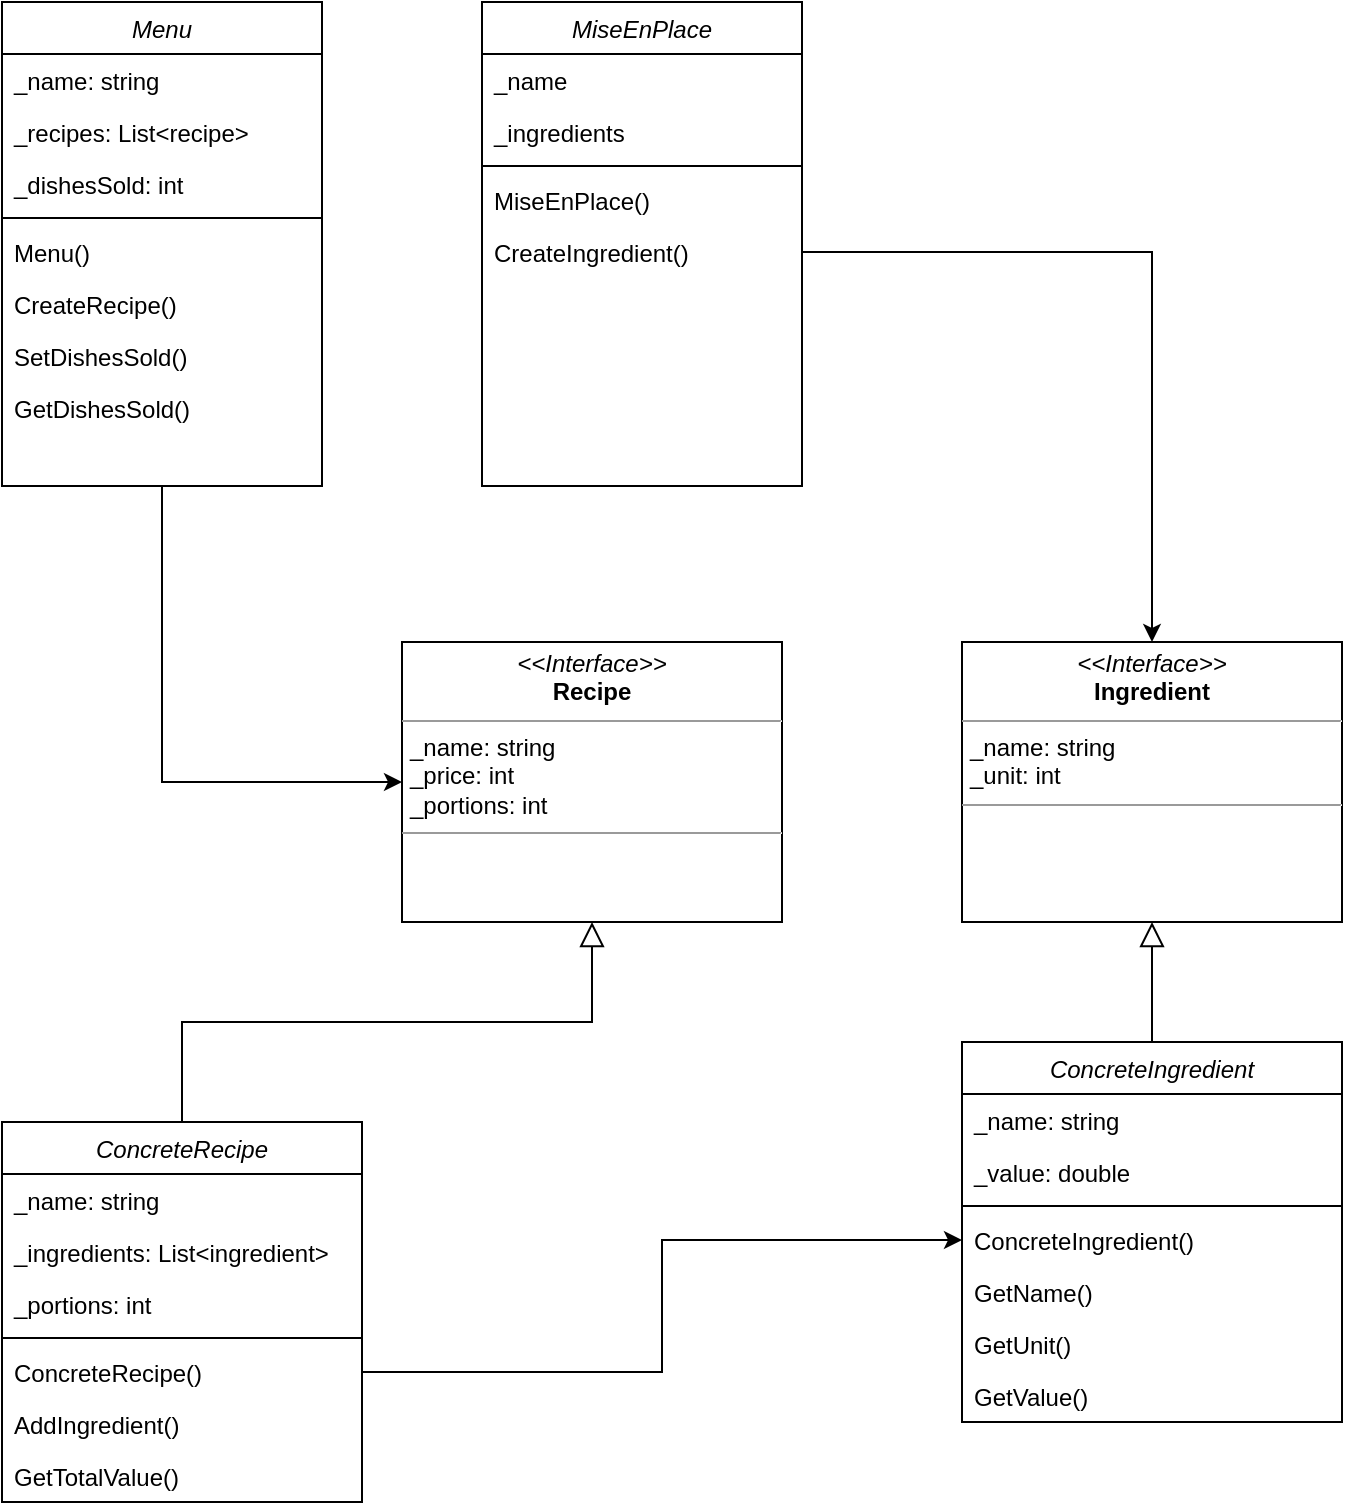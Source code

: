 <mxfile version="21.5.2" type="github">
  <diagram id="C5RBs43oDa-KdzZeNtuy" name="Page-1">
    <mxGraphModel dx="1375" dy="807" grid="1" gridSize="10" guides="1" tooltips="1" connect="1" arrows="1" fold="1" page="1" pageScale="1" pageWidth="827" pageHeight="1169" math="0" shadow="0">
      <root>
        <mxCell id="WIyWlLk6GJQsqaUBKTNV-0" />
        <mxCell id="WIyWlLk6GJQsqaUBKTNV-1" parent="WIyWlLk6GJQsqaUBKTNV-0" />
        <mxCell id="lXSpkiAvVSubSGFDPKTC-33" style="edgeStyle=elbowEdgeStyle;rounded=0;orthogonalLoop=1;jettySize=auto;html=1;entryX=0;entryY=0.5;entryDx=0;entryDy=0;elbow=vertical;exitX=0.5;exitY=1;exitDx=0;exitDy=0;" parent="WIyWlLk6GJQsqaUBKTNV-1" source="zkfFHV4jXpPFQw0GAbJ--0" target="lXSpkiAvVSubSGFDPKTC-24" edge="1">
          <mxGeometry relative="1" as="geometry">
            <Array as="points">
              <mxPoint x="180" y="470" />
            </Array>
          </mxGeometry>
        </mxCell>
        <mxCell id="zkfFHV4jXpPFQw0GAbJ--0" value="Menu" style="swimlane;fontStyle=2;align=center;verticalAlign=top;childLayout=stackLayout;horizontal=1;startSize=26;horizontalStack=0;resizeParent=1;resizeLast=0;collapsible=1;marginBottom=0;rounded=0;shadow=0;strokeWidth=1;" parent="WIyWlLk6GJQsqaUBKTNV-1" vertex="1">
          <mxGeometry x="40" y="80" width="160" height="242" as="geometry">
            <mxRectangle x="230" y="140" width="160" height="26" as="alternateBounds" />
          </mxGeometry>
        </mxCell>
        <mxCell id="lXSpkiAvVSubSGFDPKTC-12" value="_name: string" style="text;align=left;verticalAlign=top;spacingLeft=4;spacingRight=4;overflow=hidden;rotatable=0;points=[[0,0.5],[1,0.5]];portConstraint=eastwest;" parent="zkfFHV4jXpPFQw0GAbJ--0" vertex="1">
          <mxGeometry y="26" width="160" height="26" as="geometry" />
        </mxCell>
        <mxCell id="lXSpkiAvVSubSGFDPKTC-26" value="_recipes: List&lt;recipe&gt;" style="text;align=left;verticalAlign=top;spacingLeft=4;spacingRight=4;overflow=hidden;rotatable=0;points=[[0,0.5],[1,0.5]];portConstraint=eastwest;" parent="zkfFHV4jXpPFQw0GAbJ--0" vertex="1">
          <mxGeometry y="52" width="160" height="26" as="geometry" />
        </mxCell>
        <mxCell id="aewxZJ6sIO9jDm47BA_X-1" value="_dishesSold: int" style="text;align=left;verticalAlign=top;spacingLeft=4;spacingRight=4;overflow=hidden;rotatable=0;points=[[0,0.5],[1,0.5]];portConstraint=eastwest;" parent="zkfFHV4jXpPFQw0GAbJ--0" vertex="1">
          <mxGeometry y="78" width="160" height="26" as="geometry" />
        </mxCell>
        <mxCell id="zkfFHV4jXpPFQw0GAbJ--4" value="" style="line;html=1;strokeWidth=1;align=left;verticalAlign=middle;spacingTop=-1;spacingLeft=3;spacingRight=3;rotatable=0;labelPosition=right;points=[];portConstraint=eastwest;" parent="zkfFHV4jXpPFQw0GAbJ--0" vertex="1">
          <mxGeometry y="104" width="160" height="8" as="geometry" />
        </mxCell>
        <mxCell id="zkfFHV4jXpPFQw0GAbJ--5" value="Menu()" style="text;align=left;verticalAlign=top;spacingLeft=4;spacingRight=4;overflow=hidden;rotatable=0;points=[[0,0.5],[1,0.5]];portConstraint=eastwest;" parent="zkfFHV4jXpPFQw0GAbJ--0" vertex="1">
          <mxGeometry y="112" width="160" height="26" as="geometry" />
        </mxCell>
        <mxCell id="lXSpkiAvVSubSGFDPKTC-25" value="CreateRecipe()" style="text;align=left;verticalAlign=top;spacingLeft=4;spacingRight=4;overflow=hidden;rotatable=0;points=[[0,0.5],[1,0.5]];portConstraint=eastwest;" parent="zkfFHV4jXpPFQw0GAbJ--0" vertex="1">
          <mxGeometry y="138" width="160" height="26" as="geometry" />
        </mxCell>
        <mxCell id="aewxZJ6sIO9jDm47BA_X-2" value="SetDishesSold()" style="text;align=left;verticalAlign=top;spacingLeft=4;spacingRight=4;overflow=hidden;rotatable=0;points=[[0,0.5],[1,0.5]];portConstraint=eastwest;" parent="zkfFHV4jXpPFQw0GAbJ--0" vertex="1">
          <mxGeometry y="164" width="160" height="26" as="geometry" />
        </mxCell>
        <mxCell id="aewxZJ6sIO9jDm47BA_X-11" value="GetDishesSold()" style="text;align=left;verticalAlign=top;spacingLeft=4;spacingRight=4;overflow=hidden;rotatable=0;points=[[0,0.5],[1,0.5]];portConstraint=eastwest;" parent="zkfFHV4jXpPFQw0GAbJ--0" vertex="1">
          <mxGeometry y="190" width="160" height="26" as="geometry" />
        </mxCell>
        <mxCell id="lXSpkiAvVSubSGFDPKTC-13" value="&lt;p style=&quot;margin:0px;margin-top:4px;text-align:center;&quot;&gt;&lt;i&gt;&amp;lt;&amp;lt;Interface&amp;gt;&amp;gt;&lt;/i&gt;&lt;br&gt;&lt;b&gt;Ingredient&lt;/b&gt;&lt;/p&gt;&lt;hr size=&quot;1&quot;&gt;&lt;p style=&quot;margin:0px;margin-left:4px;&quot;&gt;_name: string&lt;br&gt;_unit: int&lt;/p&gt;&lt;hr size=&quot;1&quot;&gt;&lt;p style=&quot;margin:0px;margin-left:4px;&quot;&gt;&lt;br&gt;&lt;/p&gt;" style="verticalAlign=top;align=left;overflow=fill;fontSize=12;fontFamily=Helvetica;html=1;whiteSpace=wrap;" parent="WIyWlLk6GJQsqaUBKTNV-1" vertex="1">
          <mxGeometry x="520" y="400" width="190" height="140" as="geometry" />
        </mxCell>
        <mxCell id="lXSpkiAvVSubSGFDPKTC-14" value="MiseEnPlace" style="swimlane;fontStyle=2;align=center;verticalAlign=top;childLayout=stackLayout;horizontal=1;startSize=26;horizontalStack=0;resizeParent=1;resizeLast=0;collapsible=1;marginBottom=0;rounded=0;shadow=0;strokeWidth=1;" parent="WIyWlLk6GJQsqaUBKTNV-1" vertex="1">
          <mxGeometry x="280" y="80" width="160" height="242" as="geometry">
            <mxRectangle x="230" y="140" width="160" height="26" as="alternateBounds" />
          </mxGeometry>
        </mxCell>
        <mxCell id="lXSpkiAvVSubSGFDPKTC-15" value="_name" style="text;align=left;verticalAlign=top;spacingLeft=4;spacingRight=4;overflow=hidden;rotatable=0;points=[[0,0.5],[1,0.5]];portConstraint=eastwest;" parent="lXSpkiAvVSubSGFDPKTC-14" vertex="1">
          <mxGeometry y="26" width="160" height="26" as="geometry" />
        </mxCell>
        <mxCell id="lXSpkiAvVSubSGFDPKTC-16" value="_ingredients" style="text;align=left;verticalAlign=top;spacingLeft=4;spacingRight=4;overflow=hidden;rotatable=0;points=[[0,0.5],[1,0.5]];portConstraint=eastwest;" parent="lXSpkiAvVSubSGFDPKTC-14" vertex="1">
          <mxGeometry y="52" width="160" height="26" as="geometry" />
        </mxCell>
        <mxCell id="lXSpkiAvVSubSGFDPKTC-19" value="" style="line;html=1;strokeWidth=1;align=left;verticalAlign=middle;spacingTop=-1;spacingLeft=3;spacingRight=3;rotatable=0;labelPosition=right;points=[];portConstraint=eastwest;" parent="lXSpkiAvVSubSGFDPKTC-14" vertex="1">
          <mxGeometry y="78" width="160" height="8" as="geometry" />
        </mxCell>
        <mxCell id="lXSpkiAvVSubSGFDPKTC-20" value="MiseEnPlace()" style="text;align=left;verticalAlign=top;spacingLeft=4;spacingRight=4;overflow=hidden;rotatable=0;points=[[0,0.5],[1,0.5]];portConstraint=eastwest;" parent="lXSpkiAvVSubSGFDPKTC-14" vertex="1">
          <mxGeometry y="86" width="160" height="26" as="geometry" />
        </mxCell>
        <mxCell id="lXSpkiAvVSubSGFDPKTC-21" value="CreateIngredient()" style="text;align=left;verticalAlign=top;spacingLeft=4;spacingRight=4;overflow=hidden;rotatable=0;points=[[0,0.5],[1,0.5]];portConstraint=eastwest;" parent="lXSpkiAvVSubSGFDPKTC-14" vertex="1">
          <mxGeometry y="112" width="160" height="26" as="geometry" />
        </mxCell>
        <mxCell id="lXSpkiAvVSubSGFDPKTC-24" value="&lt;p style=&quot;margin:0px;margin-top:4px;text-align:center;&quot;&gt;&lt;i&gt;&amp;lt;&amp;lt;Interface&amp;gt;&amp;gt;&lt;/i&gt;&lt;br&gt;&lt;b&gt;Recipe&lt;/b&gt;&lt;/p&gt;&lt;hr size=&quot;1&quot;&gt;&lt;p style=&quot;margin:0px;margin-left:4px;&quot;&gt;_name: string&lt;br&gt;_price: int&lt;/p&gt;&lt;p style=&quot;margin:0px;margin-left:4px;&quot;&gt;_portions: int&lt;/p&gt;&lt;hr size=&quot;1&quot;&gt;&lt;p style=&quot;margin:0px;margin-left:4px;&quot;&gt;&lt;br&gt;&lt;/p&gt;" style="verticalAlign=top;align=left;overflow=fill;fontSize=12;fontFamily=Helvetica;html=1;whiteSpace=wrap;" parent="WIyWlLk6GJQsqaUBKTNV-1" vertex="1">
          <mxGeometry x="240" y="400" width="190" height="140" as="geometry" />
        </mxCell>
        <mxCell id="lXSpkiAvVSubSGFDPKTC-35" style="edgeStyle=orthogonalEdgeStyle;rounded=0;orthogonalLoop=1;jettySize=auto;html=1;exitX=0.5;exitY=0;exitDx=0;exitDy=0;entryX=0.5;entryY=1;entryDx=0;entryDy=0;endSize=10;endArrow=block;endFill=0;" parent="WIyWlLk6GJQsqaUBKTNV-1" source="lXSpkiAvVSubSGFDPKTC-27" target="lXSpkiAvVSubSGFDPKTC-24" edge="1">
          <mxGeometry relative="1" as="geometry" />
        </mxCell>
        <mxCell id="lXSpkiAvVSubSGFDPKTC-27" value="ConcreteRecipe" style="swimlane;fontStyle=2;align=center;verticalAlign=top;childLayout=stackLayout;horizontal=1;startSize=26;horizontalStack=0;resizeParent=1;resizeLast=0;collapsible=1;marginBottom=0;rounded=0;shadow=0;strokeWidth=1;" parent="WIyWlLk6GJQsqaUBKTNV-1" vertex="1">
          <mxGeometry x="40" y="640" width="180" height="190" as="geometry">
            <mxRectangle x="230" y="140" width="160" height="26" as="alternateBounds" />
          </mxGeometry>
        </mxCell>
        <mxCell id="lXSpkiAvVSubSGFDPKTC-28" value="_name: string" style="text;align=left;verticalAlign=top;spacingLeft=4;spacingRight=4;overflow=hidden;rotatable=0;points=[[0,0.5],[1,0.5]];portConstraint=eastwest;" parent="lXSpkiAvVSubSGFDPKTC-27" vertex="1">
          <mxGeometry y="26" width="180" height="26" as="geometry" />
        </mxCell>
        <mxCell id="lXSpkiAvVSubSGFDPKTC-29" value="_ingredients: List&lt;ingredient&gt;" style="text;align=left;verticalAlign=top;spacingLeft=4;spacingRight=4;overflow=hidden;rotatable=0;points=[[0,0.5],[1,0.5]];portConstraint=eastwest;" parent="lXSpkiAvVSubSGFDPKTC-27" vertex="1">
          <mxGeometry y="52" width="180" height="26" as="geometry" />
        </mxCell>
        <mxCell id="lXSpkiAvVSubSGFDPKTC-44" value="_portions: int" style="text;align=left;verticalAlign=top;spacingLeft=4;spacingRight=4;overflow=hidden;rotatable=0;points=[[0,0.5],[1,0.5]];portConstraint=eastwest;" parent="lXSpkiAvVSubSGFDPKTC-27" vertex="1">
          <mxGeometry y="78" width="180" height="26" as="geometry" />
        </mxCell>
        <mxCell id="lXSpkiAvVSubSGFDPKTC-30" value="" style="line;html=1;strokeWidth=1;align=left;verticalAlign=middle;spacingTop=-1;spacingLeft=3;spacingRight=3;rotatable=0;labelPosition=right;points=[];portConstraint=eastwest;" parent="lXSpkiAvVSubSGFDPKTC-27" vertex="1">
          <mxGeometry y="104" width="180" height="8" as="geometry" />
        </mxCell>
        <mxCell id="lXSpkiAvVSubSGFDPKTC-31" value="ConcreteRecipe()" style="text;align=left;verticalAlign=top;spacingLeft=4;spacingRight=4;overflow=hidden;rotatable=0;points=[[0,0.5],[1,0.5]];portConstraint=eastwest;" parent="lXSpkiAvVSubSGFDPKTC-27" vertex="1">
          <mxGeometry y="112" width="180" height="26" as="geometry" />
        </mxCell>
        <mxCell id="lXSpkiAvVSubSGFDPKTC-32" value="AddIngredient()" style="text;align=left;verticalAlign=top;spacingLeft=4;spacingRight=4;overflow=hidden;rotatable=0;points=[[0,0.5],[1,0.5]];portConstraint=eastwest;" parent="lXSpkiAvVSubSGFDPKTC-27" vertex="1">
          <mxGeometry y="138" width="180" height="26" as="geometry" />
        </mxCell>
        <mxCell id="aewxZJ6sIO9jDm47BA_X-0" value="GetTotalValue()" style="text;align=left;verticalAlign=top;spacingLeft=4;spacingRight=4;overflow=hidden;rotatable=0;points=[[0,0.5],[1,0.5]];portConstraint=eastwest;" parent="lXSpkiAvVSubSGFDPKTC-27" vertex="1">
          <mxGeometry y="164" width="180" height="26" as="geometry" />
        </mxCell>
        <mxCell id="lXSpkiAvVSubSGFDPKTC-34" style="edgeStyle=orthogonalEdgeStyle;rounded=0;orthogonalLoop=1;jettySize=auto;html=1;" parent="WIyWlLk6GJQsqaUBKTNV-1" source="lXSpkiAvVSubSGFDPKTC-21" target="lXSpkiAvVSubSGFDPKTC-13" edge="1">
          <mxGeometry relative="1" as="geometry" />
        </mxCell>
        <mxCell id="lXSpkiAvVSubSGFDPKTC-42" style="edgeStyle=orthogonalEdgeStyle;rounded=0;orthogonalLoop=1;jettySize=auto;html=1;entryX=0.5;entryY=1;entryDx=0;entryDy=0;endSize=10;endArrow=block;endFill=0;" parent="WIyWlLk6GJQsqaUBKTNV-1" source="lXSpkiAvVSubSGFDPKTC-36" target="lXSpkiAvVSubSGFDPKTC-13" edge="1">
          <mxGeometry relative="1" as="geometry" />
        </mxCell>
        <mxCell id="lXSpkiAvVSubSGFDPKTC-36" value="ConcreteIngredient" style="swimlane;fontStyle=2;align=center;verticalAlign=top;childLayout=stackLayout;horizontal=1;startSize=26;horizontalStack=0;resizeParent=1;resizeLast=0;collapsible=1;marginBottom=0;rounded=0;shadow=0;strokeWidth=1;" parent="WIyWlLk6GJQsqaUBKTNV-1" vertex="1">
          <mxGeometry x="520" y="600" width="190" height="190" as="geometry">
            <mxRectangle x="230" y="140" width="160" height="26" as="alternateBounds" />
          </mxGeometry>
        </mxCell>
        <mxCell id="lXSpkiAvVSubSGFDPKTC-37" value="_name: string" style="text;align=left;verticalAlign=top;spacingLeft=4;spacingRight=4;overflow=hidden;rotatable=0;points=[[0,0.5],[1,0.5]];portConstraint=eastwest;" parent="lXSpkiAvVSubSGFDPKTC-36" vertex="1">
          <mxGeometry y="26" width="190" height="26" as="geometry" />
        </mxCell>
        <mxCell id="1GdbX4C_CqvCoTbUBg-8-0" value="_value: double" style="text;align=left;verticalAlign=top;spacingLeft=4;spacingRight=4;overflow=hidden;rotatable=0;points=[[0,0.5],[1,0.5]];portConstraint=eastwest;" parent="lXSpkiAvVSubSGFDPKTC-36" vertex="1">
          <mxGeometry y="52" width="190" height="26" as="geometry" />
        </mxCell>
        <mxCell id="lXSpkiAvVSubSGFDPKTC-39" value="" style="line;html=1;strokeWidth=1;align=left;verticalAlign=middle;spacingTop=-1;spacingLeft=3;spacingRight=3;rotatable=0;labelPosition=right;points=[];portConstraint=eastwest;" parent="lXSpkiAvVSubSGFDPKTC-36" vertex="1">
          <mxGeometry y="78" width="190" height="8" as="geometry" />
        </mxCell>
        <mxCell id="lXSpkiAvVSubSGFDPKTC-40" value="ConcreteIngredient()" style="text;align=left;verticalAlign=top;spacingLeft=4;spacingRight=4;overflow=hidden;rotatable=0;points=[[0,0.5],[1,0.5]];portConstraint=eastwest;" parent="lXSpkiAvVSubSGFDPKTC-36" vertex="1">
          <mxGeometry y="86" width="190" height="26" as="geometry" />
        </mxCell>
        <mxCell id="1GdbX4C_CqvCoTbUBg-8-1" value="GetName()" style="text;align=left;verticalAlign=top;spacingLeft=4;spacingRight=4;overflow=hidden;rotatable=0;points=[[0,0.5],[1,0.5]];portConstraint=eastwest;" parent="lXSpkiAvVSubSGFDPKTC-36" vertex="1">
          <mxGeometry y="112" width="190" height="26" as="geometry" />
        </mxCell>
        <mxCell id="1GdbX4C_CqvCoTbUBg-8-2" value="GetUnit()" style="text;align=left;verticalAlign=top;spacingLeft=4;spacingRight=4;overflow=hidden;rotatable=0;points=[[0,0.5],[1,0.5]];portConstraint=eastwest;" parent="lXSpkiAvVSubSGFDPKTC-36" vertex="1">
          <mxGeometry y="138" width="190" height="26" as="geometry" />
        </mxCell>
        <mxCell id="1GdbX4C_CqvCoTbUBg-8-3" value="GetValue()" style="text;align=left;verticalAlign=top;spacingLeft=4;spacingRight=4;overflow=hidden;rotatable=0;points=[[0,0.5],[1,0.5]];portConstraint=eastwest;" parent="lXSpkiAvVSubSGFDPKTC-36" vertex="1">
          <mxGeometry y="164" width="190" height="26" as="geometry" />
        </mxCell>
        <mxCell id="lXSpkiAvVSubSGFDPKTC-43" style="edgeStyle=elbowEdgeStyle;rounded=0;orthogonalLoop=1;jettySize=auto;html=1;exitX=1;exitY=0.5;exitDx=0;exitDy=0;entryX=0;entryY=0.5;entryDx=0;entryDy=0;" parent="WIyWlLk6GJQsqaUBKTNV-1" source="lXSpkiAvVSubSGFDPKTC-31" target="lXSpkiAvVSubSGFDPKTC-40" edge="1">
          <mxGeometry relative="1" as="geometry">
            <mxPoint x="520" y="680" as="targetPoint" />
          </mxGeometry>
        </mxCell>
      </root>
    </mxGraphModel>
  </diagram>
</mxfile>
